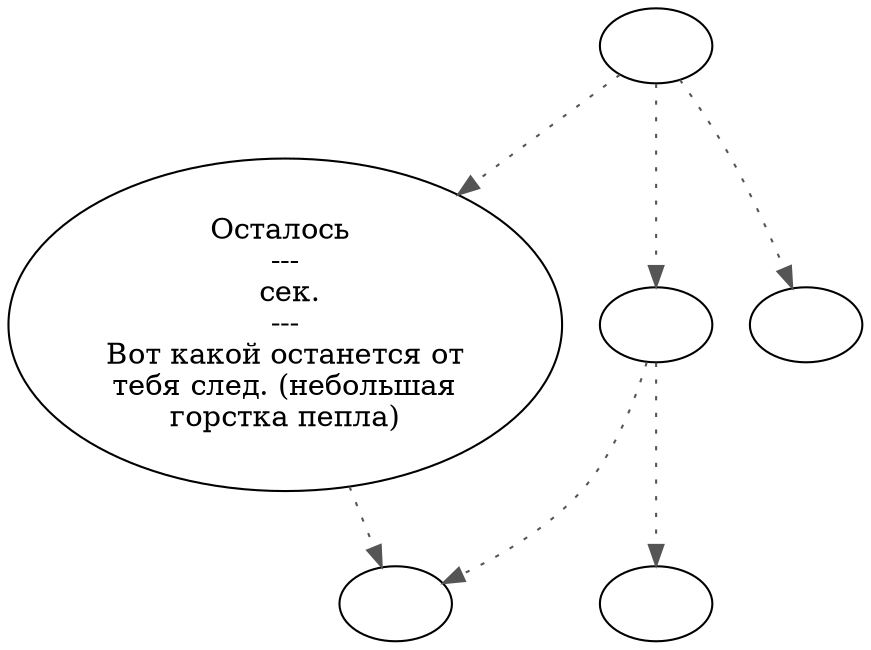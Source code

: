 digraph master1 {
  "start" [style=filled       fillcolor="#FFFFFF"       color="#000000"]
  "start" -> "map_enter_p_proc" [style=dotted color="#555555"]
  "start" -> "map_update_p_proc" [style=dotted color="#555555"]
  "start" -> "map_exit_p_proc" [style=dotted color="#555555"]
  "start" [label=""]
  "map_enter_p_proc" [style=filled       fillcolor="#FFFFFF"       color="#000000"]
  "map_enter_p_proc" -> "Darkness" [style=dotted color="#555555"]
  "map_enter_p_proc" -> "add_party" [style=dotted color="#555555"]
  "map_enter_p_proc" [label=""]
  "map_update_p_proc" [style=filled       fillcolor="#FFFFFF"       color="#000000"]
  "map_update_p_proc" -> "Darkness" [style=dotted color="#555555"]
  "map_update_p_proc" [label="Осталось \n---\n сек.\n---\nВот какой останется от\nтебя след. (небольшая\nгорстка пепла)"]
  "map_exit_p_proc" [style=filled       fillcolor="#FFFFFF"       color="#000000"]
  "map_exit_p_proc" [label=""]
  "Darkness" [style=filled       fillcolor="#FFFFFF"       color="#000000"]
  "Darkness" [label=""]
  "add_party" [style=filled       fillcolor="#FFFFFF"       color="#000000"]
  "add_party" [label=""]
}